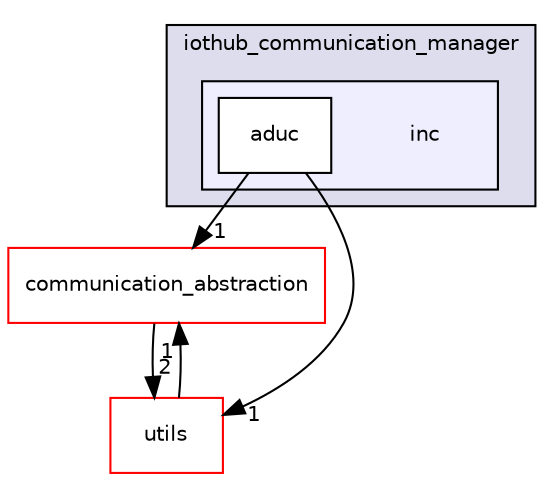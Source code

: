 digraph "src/communication_managers/iothub_communication_manager/inc" {
  compound=true
  node [ fontsize="10", fontname="Helvetica"];
  edge [ labelfontsize="10", labelfontname="Helvetica"];
  subgraph clusterdir_3237409c46dfb8be36cb0fa068a61e17 {
    graph [ bgcolor="#ddddee", pencolor="black", label="iothub_communication_manager" fontname="Helvetica", fontsize="10", URL="dir_3237409c46dfb8be36cb0fa068a61e17.html"]
  subgraph clusterdir_d675df5ea6dbf98380ee8e5b3b77922b {
    graph [ bgcolor="#eeeeff", pencolor="black", label="" URL="dir_d675df5ea6dbf98380ee8e5b3b77922b.html"];
    dir_d675df5ea6dbf98380ee8e5b3b77922b [shape=plaintext label="inc"];
    dir_5ec6c2e25baecbfad6d251d847469f36 [shape=box label="aduc" color="black" fillcolor="white" style="filled" URL="dir_5ec6c2e25baecbfad6d251d847469f36.html"];
  }
  }
  dir_6a7a80e3a28e47e18d71692aeda9df13 [shape=box label="communication_abstraction" fillcolor="white" style="filled" color="red" URL="dir_6a7a80e3a28e47e18d71692aeda9df13.html"];
  dir_313caf1132e152dd9b58bea13a4052ca [shape=box label="utils" fillcolor="white" style="filled" color="red" URL="dir_313caf1132e152dd9b58bea13a4052ca.html"];
  dir_5ec6c2e25baecbfad6d251d847469f36->dir_6a7a80e3a28e47e18d71692aeda9df13 [headlabel="1", labeldistance=1.5 headhref="dir_000048_000041.html"];
  dir_5ec6c2e25baecbfad6d251d847469f36->dir_313caf1132e152dd9b58bea13a4052ca [headlabel="1", labeldistance=1.5 headhref="dir_000048_000154.html"];
  dir_6a7a80e3a28e47e18d71692aeda9df13->dir_313caf1132e152dd9b58bea13a4052ca [headlabel="2", labeldistance=1.5 headhref="dir_000041_000154.html"];
  dir_313caf1132e152dd9b58bea13a4052ca->dir_6a7a80e3a28e47e18d71692aeda9df13 [headlabel="1", labeldistance=1.5 headhref="dir_000154_000041.html"];
}
